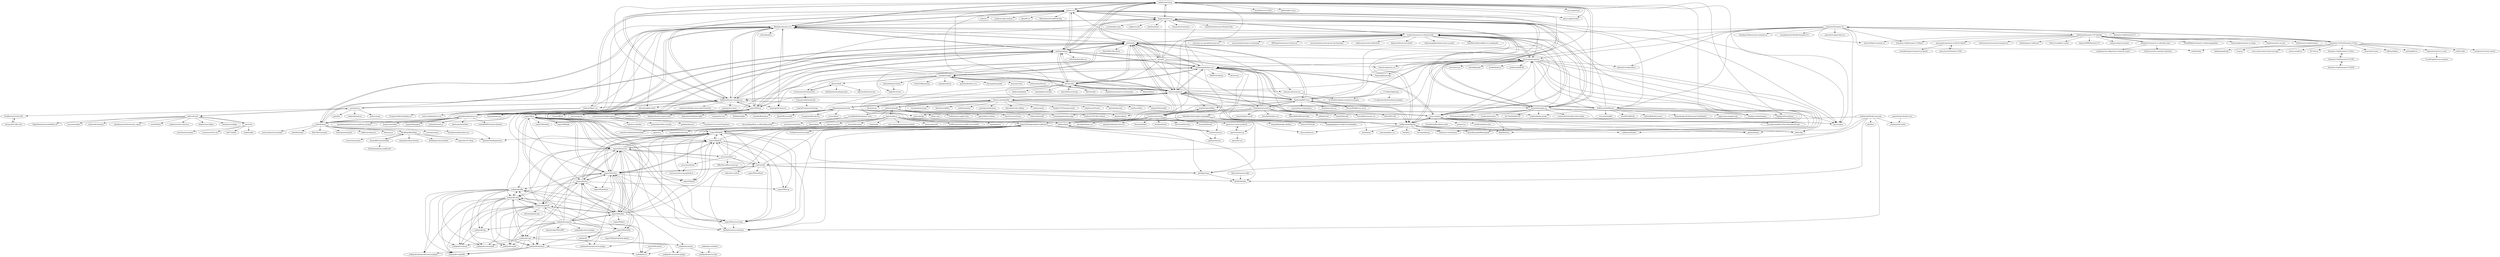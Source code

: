 digraph G {
"andybrewer/mvp" -> "xz/new.css"
"andybrewer/mvp" -> "kognise/water.css"
"andybrewer/mvp" -> "dohliam/dropin-minimal-css"
"andybrewer/mvp" -> "bansal-io/pattern.css" ["e"=1]
"andybrewer/mvp" -> "dbohdan/classless-css"
"andybrewer/mvp" -> "oxalorg/sakura"
"andybrewer/mvp" -> "kevquirk/simple.css"
"andybrewer/mvp" -> "picocss/pico" ["e"=1]
"andybrewer/mvp" -> "jenil/chota"
"andybrewer/mvp" -> "luruke/browser-2020" ["e"=1]
"andybrewer/mvp" -> "tabler/tabler-icons" ["e"=1]
"andybrewer/mvp" -> "bigskysoftware/htmx" ["e"=1]
"andybrewer/mvp" -> "phuoc-ng/html-dom" ["e"=1]
"andybrewer/mvp" -> "sw-yx/spark-joy" ["e"=1]
"andybrewer/mvp" -> "shoelace-style/shoelace" ["e"=1]
"dbohdan/classless-css" -> "dohliam/dropin-minimal-css"
"dbohdan/classless-css" -> "emareg/classlesscss"
"dbohdan/classless-css" -> "xz/new.css"
"dbohdan/classless-css" -> "igoradamenko/awsm.css"
"dbohdan/classless-css" -> "oxalorg/sakura"
"dbohdan/classless-css" -> "andybrewer/mvp"
"dbohdan/classless-css" -> "jenil/chota"
"dbohdan/classless-css" -> "mblode/marx"
"dbohdan/classless-css" -> "rilwis/bamboo"
"dbohdan/classless-css" -> "kognise/water.css"
"dbohdan/classless-css" -> "ubershmekel/cssbed"
"dbohdan/classless-css" -> "Kimeiga/bahunya"
"dbohdan/classless-css" -> "yegor256/tacit"
"dbohdan/classless-css" -> "kevquirk/simple.css"
"dbohdan/classless-css" -> "troxler/awesome-css-frameworks"
"sachinchoolur/replace-jquery" -> "fabiospampinato/cash"
"sachinchoolur/replace-jquery" -> "justinribeiro/lite-youtube" ["e"=1]
"sachinchoolur/replace-jquery" -> "getkirby/layouts"
"sachinchoolur/replace-jquery" -> "nuxodin/ie11CustomProperties" ["e"=1]
"sachinchoolur/replace-jquery" -> "ruilisi/css-checker" ["e"=1]
"zerocracy/farm" -> "zerocracy/datum"
"zerocracy/farm" -> "yegor256/elegantobjects.github.io"
"zerocracy/farm" -> "yegor256/0pdd"
"zerocracy/farm" -> "zold-io/zold"
"zerocracy/farm" -> "OfficeDev/office-js-docs-pr" ["e"=1]
"zerocracy/farm" -> "yegor256/jpeek"
"zerocracy/farm" -> "yegor256/cactoos"
"zerocracy/farm" -> "llorllale/cactoos-matchers"
"bradleytaunt/1mb-club" -> "kevquirk/512kb.club"
"mblode/marx" -> "jonathantneal/sanitize.css" ["e"=1]
"mblode/marx" -> "dbohdan/classless-css"
"mblode/marx" -> "jenil/chota"
"mblode/marx" -> "jorenvanhee/sass-burger" ["e"=1]
"mblode/marx" -> "yegor256/tacit"
"mblode/marx" -> "mblode/burger" ["e"=1]
"mblode/marx" -> "oxalorg/sakura"
"mblode/marx" -> "igoradamenko/awsm.css"
"mblode/marx" -> "Rich-Harris/ramjet" ["e"=1]
"mblode/marx" -> "henriquea/minigrid" ["e"=1]
"mblode/marx" -> "callmecavs/layzr.js" ["e"=1]
"mblode/marx" -> "alistairtweedie/pintsize" ["e"=1]
"mblode/marx" -> "fat/zoom.js" ["e"=1]
"mblode/marx" -> "flexiblegs/flexiblegs"
"mblode/marx" -> "cssnext/cssnext" ["e"=1]
"siimple/siimple" -> "kbrsh/wing"
"siimple/siimple" -> "slavanga/baseguide"
"siimple/siimple" -> "jenil/chota"
"siimple/siimple" -> "doximity/vital" ["e"=1]
"siimple/siimple" -> "danmalarkey/schema"
"siimple/siimple" -> "Chalarangelo/mini.css"
"siimple/siimple" -> "bigfishtv/turret"
"siimple/siimple" -> "getbase/base"
"siimple/siimple" -> "johnotander/furtive" ["e"=1]
"siimple/siimple" -> "franciscop/picnic"
"siimple/siimple" -> "kkortes/leaf"
"siimple/siimple" -> "OwlyStuff/amazium"
"siimple/siimple" -> "siimple/website"
"siimple/siimple" -> "nt1m/material-framework"
"siimple/siimple" -> "goatslacker/lotus.css"
"dnomak/frontend-folder" -> "flexiblegs/flexiblegs"
"dnomak/frontend-folder" -> "ByNathan/jQuery.loadScroll" ["e"=1]
"flexiblegs/flexiblegs" -> "dnomak/frontend-folder"
"flexiblegs/flexiblegs" -> "dnomak/turkiye-haritasi"
"flexiblegs/flexiblegs" -> "flexiblegs/startup-folder" ["e"=1]
"flexiblegs/flexiblegs" -> "alistairtweedie/pintsize" ["e"=1]
"flexiblegs/flexiblegs" -> "vigo/ruby101-kitap" ["e"=1]
"flexiblegs/flexiblegs" -> "ustun/reactjs-giris" ["e"=1]
"Chalarangelo/mini.css" -> "milligram/milligram"
"Chalarangelo/mini.css" -> "picturepan2/spectre"
"Chalarangelo/mini.css" -> "franciscop/picnic"
"Chalarangelo/mini.css" -> "siimple/siimple"
"Chalarangelo/mini.css" -> "jenil/chota"
"Chalarangelo/mini.css" -> "kbrsh/wing"
"Chalarangelo/mini.css" -> "oxalorg/sakura"
"Chalarangelo/mini.css" -> "tachyons-css/tachyons" ["e"=1]
"Chalarangelo/mini.css" -> "basscss/basscss" ["e"=1]
"Chalarangelo/mini.css" -> "pure-css/pure"
"Chalarangelo/mini.css" -> "yahoo/pure" ["e"=1]
"Chalarangelo/mini.css" -> "hyperapp/hyperapp" ["e"=1]
"Chalarangelo/mini.css" -> "troxler/awesome-css-frameworks"
"Chalarangelo/mini.css" -> "BafS/Gutenberg" ["e"=1]
"Chalarangelo/mini.css" -> "kitze/sizzy" ["e"=1]
"milligram/milligram" -> "picturepan2/spectre"
"milligram/milligram" -> "dhg/Skeleton" ["e"=1]
"milligram/milligram" -> "jgthms/bulma" ["e"=1]
"milligram/milligram" -> "tachyons-css/tachyons" ["e"=1]
"milligram/milligram" -> "pure-css/pure"
"milligram/milligram" -> "Chalarangelo/mini.css"
"milligram/milligram" -> "yahoo/pure" ["e"=1]
"milligram/milligram" -> "basscss/basscss" ["e"=1]
"milligram/milligram" -> "uikit/uikit" ["e"=1]
"milligram/milligram" -> "kristoferjoseph/flexboxgrid" ["e"=1]
"milligram/milligram" -> "Selz/plyr" ["e"=1]
"milligram/milligram" -> "loverajoel/jstips" ["e"=1]
"milligram/milligram" -> "chinchang/hint.css" ["e"=1]
"milligram/milligram" -> "franciscop/picnic"
"milligram/milligram" -> "colebemis/feather" ["e"=1]
"fomantic/Fomantic-UI" -> "mdehoog/Semantic-UI-Calendar"
"fomantic/Fomantic-UI" -> "Semantic-Org/Semantic-UI-React" ["e"=1]
"fomantic/Fomantic-UI" -> "Semantic-Org/Semantic-UI" ["e"=1]
"fomantic/Fomantic-UI" -> "Semantic-UI-Vue/Semantic-UI-Vue"
"fomantic/Fomantic-UI" -> "troxler/awesome-css-frameworks"
"fomantic/Fomantic-UI" -> "uikit/uikit" ["e"=1]
"fomantic/Fomantic-UI" -> "edcarroll/ng2-semantic-ui" ["e"=1]
"fomantic/Fomantic-UI" -> "douglasg14b/awesome-semantic-ui"
"fomantic/Fomantic-UI" -> "morganbarrett/Vanilla-Semantic-UI"
"fomantic/Fomantic-UI" -> "Spiderpig86/Cirrus"
"fomantic/Fomantic-UI" -> "halfmoonui/halfmoon"
"fomantic/Fomantic-UI" -> "picturepan2/spectre"
"fomantic/Fomantic-UI" -> "buefy/buefy" ["e"=1]
"fomantic/Fomantic-UI" -> "tailwindcss/tailwindcss" ["e"=1]
"fomantic/Fomantic-UI" -> "apexcharts/apexcharts.js" ["e"=1]
"russellgoldenberg/enter-view" -> "newsdev/archieml-js" ["e"=1]
"russellgoldenberg/enter-view" -> "the-pudding/blog_scrollytelling-sticky"
"pure-css/pure" -> "milligram/milligram"
"pure-css/pure" -> "foundation/foundation-sites" ["e"=1]
"pure-css/pure" -> "uikit/uikit" ["e"=1]
"pure-css/pure" -> "picturepan2/spectre"
"pure-css/pure" -> "jgthms/bulma" ["e"=1]
"pure-css/pure" -> "troxler/awesome-css-frameworks"
"pure-css/pure" -> "franciscop/picnic"
"pure-css/pure" -> "dhg/Skeleton" ["e"=1]
"pure-css/pure" -> "picocss/pico" ["e"=1]
"pure-css/pure" -> "Chalarangelo/mini.css"
"pure-css/pure" -> "primer/css" ["e"=1]
"pure-css/pure" -> "tachyons-css/tachyons" ["e"=1]
"pure-css/pure" -> "zurb/foundation-sites" ["e"=1]
"pure-css/pure" -> "jenil/chota"
"pure-css/pure" -> "you-dont-need/You-Dont-Need-JavaScript" ["e"=1]
"kognise/water.css" -> "andybrewer/mvp"
"kognise/water.css" -> "xz/new.css"
"kognise/water.css" -> "troxler/awesome-css-frameworks"
"kognise/water.css" -> "oxalorg/sakura"
"kognise/water.css" -> "picocss/pico" ["e"=1]
"kognise/water.css" -> "LisaDziuba/Awesome-Design-Tools" ["e"=1]
"kognise/water.css" -> "uswds/public-sans" ["e"=1]
"kognise/water.css" -> "jolaleye/cssfx" ["e"=1]
"kognise/water.css" -> "alexfoxy/laxxx" ["e"=1]
"kognise/water.css" -> "picturepan2/spectre"
"kognise/water.css" -> "kevquirk/simple.css"
"kognise/water.css" -> "milligram/milligram"
"kognise/water.css" -> "instantpage/instant.page" ["e"=1]
"kognise/water.css" -> "dbohdan/classless-css"
"kognise/water.css" -> "remoteinterview/zero" ["e"=1]
"jcabi/jcabi-aspects" -> "jcabi/jcabi-jdbc"
"jcabi/jcabi-aspects" -> "jcabi/jcabi"
"jcabi/jcabi-aspects" -> "jcabi/jcabi-http"
"jcabi/jcabi-aspects" -> "jcabi/jcabi-dynamo"
"jcabi/jcabi-aspects" -> "jcabi/jcabi-log"
"jcabi/jcabi-aspects" -> "yegor256/takes"
"jcabi/jcabi-aspects" -> "jcabi/jcabi-maven-plugin"
"jcabi/jcabi-aspects" -> "jcabi/jcabi-github"
"jcabi/jcabi-aspects" -> "yegor256/rultor"
"jcabi/jcabi-aspects" -> "teamed/qulice"
"jcabi/jcabi-aspects" -> "jcabi/jcabi-email"
"jcabi/jcabi-aspects" -> "yegor256/xembly"
"jcabi/jcabi-aspects" -> "jcabi/jcabi-xml"
"jcabi/jcabi-aspects" -> "yegor256/cactoos"
"jcabi/jcabi-aspects" -> "dawnbreaks/NettyRPC"
"ajusa/lit" -> "jenil/chota"
"ajusa/lit" -> "dohliam/dropin-minimal-css"
"ajusa/lit" -> "xz/new.css"
"ajusa/lit" -> "andybrewer/mvp"
"ajusa/lit" -> "kylelogue/mustard-ui"
"ajusa/lit" -> "kognise/water.css"
"ajusa/lit" -> "bansal-io/pattern.css" ["e"=1]
"ajusa/lit" -> "bonsaicss/bonsai.css"
"ajusa/lit" -> "dbohdan/classless-css"
"ajusa/lit" -> "franciscop/picnic"
"ajusa/lit" -> "yegor256/tacit"
"ajusa/lit" -> "kbrsh/wing"
"ajusa/lit" -> "emareg/classlesscss"
"ajusa/lit" -> "f-prime/Blunt" ["e"=1]
"ajusa/lit" -> "Chalarangelo/mini.css"
"picturepan2/spectre" -> "milligram/milligram"
"picturepan2/spectre" -> "jgthms/bulma" ["e"=1]
"picturepan2/spectre" -> "tachyons-css/tachyons" ["e"=1]
"picturepan2/spectre" -> "uikit/uikit" ["e"=1]
"picturepan2/spectre" -> "tailwindcss/tailwindcss" ["e"=1]
"picturepan2/spectre" -> "dhg/Skeleton" ["e"=1]
"picturepan2/spectre" -> "colebemis/feather" ["e"=1]
"picturepan2/spectre" -> "Chalarangelo/mini.css"
"picturepan2/spectre" -> "troxler/awesome-css-frameworks"
"picturepan2/spectre" -> "kristoferjoseph/flexboxgrid" ["e"=1]
"picturepan2/spectre" -> "nosir/cleave.js" ["e"=1]
"picturepan2/spectre" -> "chmln/flatpickr" ["e"=1]
"picturepan2/spectre" -> "hyperapp/hyperapp" ["e"=1]
"picturepan2/spectre" -> "luruke/barba.js" ["e"=1]
"picturepan2/spectre" -> "joshbuchea/HEAD" ["e"=1]
"oxalorg/sakura" -> "xz/new.css"
"oxalorg/sakura" -> "dbohdan/classless-css"
"oxalorg/sakura" -> "dohliam/dropin-minimal-css"
"oxalorg/sakura" -> "kognise/water.css"
"oxalorg/sakura" -> "andybrewer/mvp"
"oxalorg/sakura" -> "igoradamenko/awsm.css"
"oxalorg/sakura" -> "mblode/marx"
"oxalorg/sakura" -> "jenil/chota"
"oxalorg/sakura" -> "edwardtufte/tufte-css" ["e"=1]
"oxalorg/sakura" -> "milligram/milligram"
"oxalorg/sakura" -> "yegor256/tacit"
"oxalorg/sakura" -> "Chalarangelo/mini.css"
"oxalorg/sakura" -> "franciscop/picnic"
"oxalorg/sakura" -> "picturepan2/spectre"
"oxalorg/sakura" -> "kbrsh/wing"
"xz/new.css" -> "dohliam/dropin-minimal-css"
"xz/new.css" -> "andybrewer/mvp"
"xz/new.css" -> "oxalorg/sakura"
"xz/new.css" -> "kognise/water.css"
"xz/new.css" -> "dbohdan/classless-css"
"xz/new.css" -> "bansal-io/pattern.css" ["e"=1]
"xz/new.css" -> "xz/fonts"
"xz/new.css" -> "pshihn/rough-notation" ["e"=1]
"xz/new.css" -> "vladocar/Basic.css"
"xz/new.css" -> "jdan/98.css" ["e"=1]
"xz/new.css" -> "kevquirk/simple.css"
"xz/new.css" -> "Rolstenhouse/unofficial-apis" ["e"=1]
"xz/new.css" -> "grid-js/gridjs" ["e"=1]
"xz/new.css" -> "picocss/pico" ["e"=1]
"xz/new.css" -> "phuoc-ng/html-dom" ["e"=1]
"yegor256/xembly" -> "jcabi/jcabi-dynamo"
"yegor256/xembly" -> "yegor256/rultor"
"yegor256/xembly" -> "jcabi/jcabi-xml"
"yegor256/xembly" -> "yegor256/jekyll-github-deploy"
"yegor256/xembly" -> "jcabi/jcabi"
"troxler/awesome-css-frameworks" -> "awesome-css-group/awesome-css" ["e"=1]
"troxler/awesome-css-frameworks" -> "micromata/awesome-css-learning" ["e"=1]
"troxler/awesome-css-frameworks" -> "picturepan2/spectre"
"troxler/awesome-css-frameworks" -> "kognise/water.css"
"troxler/awesome-css-frameworks" -> "AllThingsSmitty/must-watch-css" ["e"=1]
"troxler/awesome-css-frameworks" -> "micromata/awesome-javascript-learning" ["e"=1]
"troxler/awesome-css-frameworks" -> "milligram/milligram"
"troxler/awesome-css-frameworks" -> "pure-css/pure"
"troxler/awesome-css-frameworks" -> "you-dont-need/You-Dont-Need-JavaScript" ["e"=1]
"troxler/awesome-css-frameworks" -> "aniftyco/awesome-tailwindcss" ["e"=1]
"troxler/awesome-css-frameworks" -> "diegocard/awesome-html5" ["e"=1]
"troxler/awesome-css-frameworks" -> "valentinogagliardi/awesome-css-grid" ["e"=1]
"troxler/awesome-css-frameworks" -> "jenil/chota"
"troxler/awesome-css-frameworks" -> "picocss/pico" ["e"=1]
"troxler/awesome-css-frameworks" -> "davidtheclark/scalable-css-reading-list" ["e"=1]
"franciscop/umbrella" -> "franciscop/picnic"
"franciscop/umbrella" -> "fabiospampinato/cash"
"franciscop/umbrella" -> "vladocar/nanoJS"
"franciscop/umbrella" -> "kenwheeler/cash" ["e"=1]
"franciscop/umbrella" -> "LeaVerou/bliss" ["e"=1]
"franciscop/umbrella" -> "arguiot/TheoremJS" ["e"=1]
"franciscop/umbrella" -> "yuanqing/charming" ["e"=1]
"franciscop/umbrella" -> "kbrsh/moon" ["e"=1]
"franciscop/umbrella" -> "rikschennink/fitty" ["e"=1]
"franciscop/umbrella" -> "malchata/yall.js" ["e"=1]
"franciscop/umbrella" -> "pawelgrzybek/siema" ["e"=1]
"franciscop/umbrella" -> "abouolia/sticky-sidebar" ["e"=1]
"franciscop/umbrella" -> "redom/redom" ["e"=1]
"franciscop/umbrella" -> "thinker3197/progressively" ["e"=1]
"franciscop/umbrella" -> "jshjohnson/Choices" ["e"=1]
"dohliam/dropin-minimal-css" -> "dbohdan/classless-css"
"dohliam/dropin-minimal-css" -> "xz/new.css"
"dohliam/dropin-minimal-css" -> "andybrewer/mvp"
"dohliam/dropin-minimal-css" -> "oxalorg/sakura"
"dohliam/dropin-minimal-css" -> "kognise/water.css"
"dohliam/dropin-minimal-css" -> "vladocar/Basic.css"
"dohliam/dropin-minimal-css" -> "franciscop/picnic"
"dohliam/dropin-minimal-css" -> "kevquirk/simple.css"
"dohliam/dropin-minimal-css" -> "ubershmekel/cssbed"
"dohliam/dropin-minimal-css" -> "emareg/classlesscss"
"dohliam/dropin-minimal-css" -> "yegor256/tacit"
"dohliam/dropin-minimal-css" -> "minimaxir/hacker-news-undocumented" ["e"=1]
"dohliam/dropin-minimal-css" -> "zgoat/goatcounter" ["e"=1]
"dohliam/dropin-minimal-css" -> "susam/spcss"
"dohliam/dropin-minimal-css" -> "igoradamenko/awsm.css"
"vladocar/Basic.css" -> "xz/new.css"
"vladocar/Basic.css" -> "dohliam/dropin-minimal-css"
"vladocar/Basic.css" -> "dbohdan/classless-css"
"vladocar/Basic.css" -> "matt-auckland/retro-css" ["e"=1]
"vladocar/Basic.css" -> "EvgenyOrekhov/holiday.css"
"vladocar/Basic.css" -> "f-prime/Blunt" ["e"=1]
"halfmoonui/halfmoon" -> "papercups-io/papercups" ["e"=1]
"halfmoonui/halfmoon" -> "rossumur/espflix" ["e"=1]
"halfmoonui/halfmoon" -> "picocss/pico" ["e"=1]
"halfmoonui/halfmoon" -> "shoelace-style/shoelace" ["e"=1]
"halfmoonui/halfmoon" -> "Spiderpig86/Cirrus"
"halfmoonui/halfmoon" -> "kognise/water.css"
"halfmoonui/halfmoon" -> "troxler/awesome-css-frameworks"
"halfmoonui/halfmoon" -> "jenil/chota"
"halfmoonui/halfmoon" -> "mertJF/tailblocks" ["e"=1]
"halfmoonui/halfmoon" -> "tailwindlabs/heroicons" ["e"=1]
"halfmoonui/halfmoon" -> "alpinejs/alpine" ["e"=1]
"halfmoonui/halfmoon" -> "picturepan2/spectre"
"halfmoonui/halfmoon" -> "xz/new.css"
"halfmoonui/halfmoon" -> "argyleink/open-props" ["e"=1]
"halfmoonui/halfmoon" -> "themesberg/volt-bootstrap-5-dashboard" ["e"=1]
"turretcss/turretcss" -> "jonathanharrell/hiq"
"turretcss/turretcss" -> "jenil/chota"
"turretcss/turretcss" -> "buzzfeed/solid"
"turretcss/turretcss" -> "fractures/fractures" ["e"=1]
"turretcss/turretcss" -> "monarkee/beard"
"turretcss/turretcss" -> "aaroniker/framy-css"
"turretcss/turretcss" -> "johnpolacek/expressive-css" ["e"=1]
"turretcss/turretcss" -> "getbase/base"
"turretcss/turretcss" -> "Slicejack/bojler" ["e"=1]
"amihaiemil/docker-java-api" -> "g4s8/teletakes"
"amihaiemil/docker-java-api" -> "llorllale/cactoos-matchers"
"amihaiemil/docker-java-api" -> "zold-io/zold"
"amihaiemil/docker-java-api" -> "g4s8/gitstrap"
"amihaiemil/docker-java-api" -> "yegor256/elegantobjects.github.io"
"amihaiemil/docker-java-api" -> "yegor256/0pdd"
"amihaiemil/docker-java-api" -> "amihaiemil/comdor"
"amihaiemil/docker-java-api" -> "g4s8/rio"
"g4s8/gitstrap" -> "g4s8/teletakes"
"jcabi/jcabi" -> "jcabi/jcabi-mysql-maven-plugin"
"jcabi/jcabi-dynamo" -> "jcabi/jcabi-dynamodb-maven-plugin"
"jcabi/jcabi-dynamo" -> "jcabi/jcabi-s3"
"jcabi/jcabi-dynamo" -> "jcabi/jcabi-simpledb"
"jcabi/jcabi-github" -> "jcabi/jcabi-http"
"jcabi/jcabi-github" -> "yegor256/rultor"
"jcabi/jcabi-github" -> "jcabi/jcabi-jdbc"
"jcabi/jcabi-github" -> "yegor256/0pdd"
"jcabi/jcabi-github" -> "jcabi/jcabi-immutable"
"jcabi/jcabi-github" -> "jcabi/jcabi-dynamo"
"jcabi/jcabi-github" -> "jcabi/jcabi-xml"
"jcabi/jcabi-github" -> "jcabi/jcabi-s3"
"jcabi/jcabi-github" -> "jcabi/jcabi-log"
"jcabi/jcabi-github" -> "jcabi/jcabi-email"
"jcabi/jcabi-github" -> "jcabi/jcabi-simpledb"
"jcabi/jcabi-github" -> "jcabi/jcabi-velocity"
"jcabi/jcabi-github" -> "teamed/qulice"
"jcabi/jcabi-github" -> "kohsuke/github-api" ["e"=1]
"jcabi/jcabi-github" -> "yegor256/takes"
"jcabi/jcabi-http" -> "jcabi/jcabi-jdbc"
"jcabi/jcabi-http" -> "jcabi/jcabi-immutable"
"jcabi/jcabi-http" -> "jcabi/jcabi-dynamo"
"jcabi/jcabi-http" -> "jcabi/jcabi-dynamodb-maven-plugin"
"jcabi/jcabi-http" -> "jcabi/jcabi-velocity"
"jcabi/jcabi-http" -> "jcabi/jcabi-github"
"jcabi/jcabi-http" -> "jcabi/jcabi-xml"
"jcabi/jcabi-http" -> "jcabi/jcabi-s3"
"jcabi/jcabi-http" -> "jcabi/jcabi-email"
"jcabi/jcabi-http" -> "jcabi/jcabi-mysql-maven-plugin"
"jcabi/jcabi-http" -> "jcabi/jcabi-simpledb"
"jcabi/jcabi-jdbc" -> "jcabi/jcabi-email"
"jcabi/jcabi-jdbc" -> "jcabi/jcabi-velocity"
"jcabi/jcabi-jdbc" -> "jcabi/jcabi-http"
"jcabi/jcabi-jdbc" -> "jcabi/jcabi-immutable"
"jcabi/jcabi-jdbc" -> "jcabi/jcabi-log"
"jcabi/jcabi-jdbc" -> "jcabi/jcabi-dynamodb-maven-plugin"
"jcabi/jcabi-jdbc" -> "jcabi/jcabi-mysql-maven-plugin"
"jcabi/jcabi-jdbc" -> "jcabi/jcabi-simpledb"
"jcabi/jcabi-log" -> "jcabi/jcabi-velocity"
"jcabi/jcabi-manifests" -> "jcabi/jcabi-maven-skin"
"jcabi/jcabi-parent" -> "jcabi/jcabi-maven-skin"
"jcabi/jcabi-parent" -> "jcabi/jcabi-ssl-maven-plugin"
"jcabi/jcabi-xml" -> "jcabi/jcabi-simpledb"
"jcabi/jcabi-xml" -> "jcabi/jcabi-immutable"
"jcabi/jcabi-xml" -> "jcabi/jcabi-s3"
"jcabi/jcabi-xml" -> "jcabi/jcabi-dynamo"
"jcabi/jcabi-xml" -> "jcabi/jcabi-ssl-maven-plugin"
"jcabi/jcabi-xml" -> "jcabi/jcabi-email"
"jcabi/jcabi-xml" -> "jcabi/jcabi-parent"
"jcabi/jcabi-xml" -> "jcabi/jcabi-velocity"
"teamed/qulice" -> "jcabi/jcabi-dynamo"
"teamed/qulice" -> "yegor256/takes"
"teamed/qulice" -> "yegor256/rultor"
"teamed/qulice" -> "yegor256/jpeek"
"teamed/qulice" -> "yegor256/0pdd"
"teamed/qulice" -> "yegor256/netbout"
"teamed/qulice" -> "jcabi/jcabi-parent"
"teamed/qulice" -> "yegor256/cactoos"
"teamed/qulice" -> "jcabi/jcabi-jdbc"
"teamed/qulice" -> "jcabi/jcabi-xml"
"teamed/qulice" -> "yegor256/xcop"
"yegor256/0pdd" -> "yegor256/pdd"
"yegor256/0pdd" -> "zerocracy/datum"
"yegor256/0pdd" -> "yegor256/jpeek"
"yegor256/0pdd" -> "yegor256/xcop"
"yegor256/0pdd" -> "yegor256/elegantobjects.github.io"
"yegor256/0pdd" -> "yegor256/cactoos-http"
"yegor256/0pdd" -> "g4s8/gitstrap"
"yegor256/0pdd" -> "yegor256/rultor"
"yegor256/0pdd" -> "zerocracy/zerocracy.github.io"
"yegor256/cactoos" -> "yegor256/takes"
"yegor256/cactoos" -> "yegor256/eo"
"yegor256/cactoos" -> "yegor256/jpeek"
"yegor256/cactoos" -> "yegor256/0pdd"
"yegor256/cactoos" -> "yegor256/rultor"
"yegor256/cactoos" -> "yegor256/elegantobjects.github.io"
"yegor256/cactoos" -> "teamed/qulice"
"yegor256/cactoos" -> "zold-io/zold"
"yegor256/cactoos" -> "llorllale/cactoos-matchers"
"yegor256/cactoos" -> "yegor256/cactoos-http"
"yegor256/cactoos" -> "zerocracy/farm"
"yegor256/cactoos" -> "yegor256/xembly"
"yegor256/cactoos" -> "jcabi/jcabi-http"
"yegor256/cactoos" -> "jcabi/jcabi-jdbc"
"yegor256/cactoos" -> "jcabi/jcabi-github"
"yegor256/cactoos-http" -> "llorllale/cactoos-matchers"
"yegor256/elegantobjects.github.io" -> "g4s8/gitstrap"
"yegor256/elegantobjects.github.io" -> "yegor256/cactoos-http"
"yegor256/elegantobjects.github.io" -> "llorllale/cactoos-matchers"
"yegor256/elegantobjects.github.io" -> "VsSekorin/cactoos-math"
"yegor256/elegantobjects.github.io" -> "yegor256/0pdd"
"yegor256/elegantobjects.github.io" -> "g4s8/teletakes"
"yegor256/eo" -> "yegor256/cactoos"
"yegor256/eo" -> "yegor256/takes"
"yegor256/eo" -> "yegor256/jpeek"
"yegor256/eo" -> "yegor256/0pdd"
"yegor256/eo" -> "yegor256/rultor"
"yegor256/eo" -> "zold-io/zold"
"yegor256/eo" -> "yegor256/elegantobjects.github.io"
"yegor256/eo" -> "teamed/qulice"
"yegor256/eo" -> "g4s8/gitstrap"
"yegor256/eo" -> "yegor256/pdd"
"yegor256/eo" -> "jcabi/jcabi-http"
"yegor256/eo" -> "yegor256/rehttp"
"yegor256/eo" -> "yegor256/degit"
"yegor256/eo" -> "llorllale/cactoos-matchers"
"yegor256/eo" -> "yegor256/cactoos-http"
"yegor256/jpeek" -> "yegor256/0pdd"
"yegor256/jpeek" -> "llorllale/cactoos-matchers"
"yegor256/jpeek" -> "yegor256/cactoos-http"
"yegor256/jpeek" -> "yegor256/elegantobjects.github.io"
"yegor256/jpeek" -> "yegor256/pdd"
"yegor256/jpeek" -> "yegor256/xcop"
"yegor256/jpeek" -> "yegor256/cactoos"
"yegor256/jpeek" -> "yegor256/rultor"
"yegor256/rultor" -> "yegor256/0pdd"
"yegor256/rultor" -> "jcabi/jcabi-github"
"yegor256/rultor" -> "yegor256/takes"
"yegor256/rultor" -> "yegor256/elegantobjects.github.io"
"yegor256/rultor" -> "yegor256/jpeek"
"yegor256/rultor" -> "yegor256/pdd"
"yegor256/rultor" -> "zold-io/zold"
"yegor256/rultor" -> "yegor256/xembly"
"yegor256/rultor" -> "teamed/qulice"
"yegor256/rultor" -> "yegor256/cactoos"
"yegor256/rultor" -> "jcabi/jcabi-dynamo"
"yegor256/rultor" -> "yegor256/eo"
"yegor256/rultor" -> "jcabi/jcabi-http"
"yegor256/rultor" -> "yegor256/netbout"
"yegor256/rultor" -> "yegor256/cactoos-http"
"yegor256/s3auth" -> "jcabi/jcabi-s3"
"yegor256/tacit" -> "yegor256/takes"
"yegor256/tacit" -> "Kimeiga/bahunya"
"yegor256/tacit" -> "yegor256/rultor"
"yegor256/tacit" -> "mblode/marx"
"yegor256/tacit" -> "yegor256/cactoos"
"yegor256/tacit" -> "dbohdan/classless-css"
"yegor256/tacit" -> "igoradamenko/awsm.css"
"yegor256/tacit" -> "oxalorg/sakura"
"yegor256/tacit" -> "dohliam/dropin-minimal-css"
"yegor256/tacit" -> "yegor256/0pdd"
"yegor256/tacit" -> "yegor256/eo"
"yegor256/tacit" -> "franciscop/picnic"
"yegor256/tacit" -> "jenil/chota"
"yegor256/tacit" -> "andybrewer/mvp"
"yegor256/tacit" -> "picnicss/picnic" ["e"=1]
"yegor256/takes" -> "yegor256/cactoos"
"yegor256/takes" -> "yegor256/rultor"
"yegor256/takes" -> "yegor256/eo"
"yegor256/takes" -> "teamed/qulice"
"yegor256/takes" -> "yegor256/jpeek"
"yegor256/takes" -> "yegor256/0pdd"
"yegor256/takes" -> "yegor256/elegantobjects.github.io"
"yegor256/takes" -> "yegor256/xembly"
"yegor256/takes" -> "jcabi/jcabi-github"
"yegor256/takes" -> "yegor256/tacit"
"yegor256/takes" -> "jcabi/jcabi-aspects"
"yegor256/takes" -> "yegor256/jare"
"yegor256/takes" -> "jcabi/jcabi-jdbc"
"yegor256/takes" -> "yegor256/cactoos-http"
"yegor256/takes" -> "jcabi/jcabi-http"
"zerocracy/datum" -> "zerocracy/zerocracy.github.io"
"Spiderpig86/Cirrus" -> "jenil/chota"
"Spiderpig86/Cirrus" -> "kylelogue/mustard-ui"
"Spiderpig86/Cirrus" -> "franciscop/picnic"
"Spiderpig86/Cirrus" -> "turretcss/turretcss"
"Spiderpig86/Cirrus" -> "uhub/awesome-css" ["e"=1]
"Spiderpig86/Cirrus" -> "troxler/awesome-css-frameworks"
"Spiderpig86/Cirrus" -> "jonathanharrell/hiq"
"Spiderpig86/Cirrus" -> "siimple/siimple"
"Spiderpig86/Cirrus" -> "halfmoonui/halfmoon"
"Spiderpig86/Cirrus" -> "picturepan2/spectre"
"Spiderpig86/Cirrus" -> "FlorianWoelki/vue-cirrus"
"Spiderpig86/Cirrus" -> "Chalarangelo/mini.css"
"Spiderpig86/Cirrus" -> "szynszyliszys/repaintless" ["e"=1]
"Spiderpig86/Cirrus" -> "getbase/base"
"Spiderpig86/Cirrus" -> "andybrewer/mvp"
"mdehoog/Semantic-UI-Calendar" -> "arfedulov/semantic-ui-calendar-react"
"mdehoog/Semantic-UI-Calendar" -> "fomantic/Fomantic-UI"
"mdehoog/Semantic-UI-Calendar" -> "BreadMaker/semantic-ui-daterangepicker"
"mdehoog/Semantic-UI-Calendar" -> "tyleryasaka/semantic-ui-range"
"mdehoog/Semantic-UI-Calendar" -> "doabit/semantic-ui-sass" ["e"=1]
"mdehoog/Semantic-UI-Calendar" -> "Semantic-UI-Vue/Semantic-UI-Vue"
"mdehoog/Semantic-UI-Calendar" -> "vladotesanovic/ngSemantic" ["e"=1]
"mdehoog/Semantic-UI-Calendar" -> "websemantics/awesome-semantic-ui"
"mdehoog/Semantic-UI-Calendar" -> "kylefox/jquery-tablesort" ["e"=1]
"mdehoog/Semantic-UI-Calendar" -> "guacamoly/semantic-ui-kit-for-sketch"
"mdehoog/Semantic-UI-Calendar" -> "edcarroll/ng2-semantic-ui" ["e"=1]
"mdehoog/Semantic-UI-Calendar" -> "Semantic-Org/Semantic-UI-React" ["e"=1]
"mdehoog/Semantic-UI-Calendar" -> "VeliovGroup/flow-router" ["e"=1]
"mdehoog/Semantic-UI-Calendar" -> "hammy2899/Fomantic-UI"
"mdehoog/Semantic-UI-Calendar" -> "wangzuo/input-moment" ["e"=1]
"tats/w3m" -> "yuratomo/w3m.vim"
"tats/w3m" -> "rkd77/elinks"
"tats/w3m" -> "eafer/rdrview"
"tats/w3m" -> "luakit/luakit" ["e"=1]
"tats/w3m" -> "newsboat/newsboat" ["e"=1]
"igoradamenko/awsm.css" -> "dbohdan/classless-css"
"igoradamenko/awsm.css" -> "jenil/chota"
"igoradamenko/awsm.css" -> "oxalorg/sakura"
"igoradamenko/awsm.css" -> "ilyabirman/Likely" ["e"=1]
"igoradamenko/awsm.css" -> "yegor256/tacit"
"igoradamenko/awsm.css" -> "mblode/marx"
"igoradamenko/awsm.css" -> "typograf/typograf" ["e"=1]
"igoradamenko/awsm.css" -> "nishanths/zoom.js" ["e"=1]
"igoradamenko/awsm.css" -> "kognise/water.css"
"igoradamenko/awsm.css" -> "xz/new.css"
"igoradamenko/awsm.css" -> "Chalarangelo/mini.css"
"igoradamenko/awsm.css" -> "dohliam/dropin-minimal-css"
"igoradamenko/awsm.css" -> "jlantunez/webslides" ["e"=1]
"igoradamenko/awsm.css" -> "melnik909/frontend-whitelist" ["e"=1]
"igoradamenko/awsm.css" -> "igoradamenko/awesome-made-by-russians" ["e"=1]
"susam/spcss" -> "dbohdan/classless-css"
"susam/spcss" -> "eafer/rdrview"
"susam/spcss" -> "dohliam/dropin-minimal-css"
"susam/spcss" -> "codazoda/neatcss" ["e"=1]
"susam/spcss" -> "defx/synergy"
"susam/spcss" -> "jgm/djot" ["e"=1]
"susam/spcss" -> "bradleytaunt/1mb-club"
"kbrsh/wing" -> "jenil/chota"
"kbrsh/wing" -> "siimple/siimple"
"kbrsh/wing" -> "kbrsh/moon" ["e"=1]
"kbrsh/wing" -> "tylerchilds/cutestrap"
"kbrsh/wing" -> "franciscop/picnic"
"kbrsh/wing" -> "getbase/base"
"kbrsh/wing" -> "Chalarangelo/mini.css"
"kbrsh/wing" -> "kbrsh/wade" ["e"=1]
"kbrsh/wing" -> "smakosh/unnamed-css-framework"
"kbrsh/wing" -> "BlazeUI/blaze"
"kbrsh/wing" -> "oxalorg/sakura"
"kbrsh/wing" -> "dbohdan/classless-css"
"kbrsh/wing" -> "shakrmedia/petal"
"kbrsh/wing" -> "tiaanduplessis/wenk" ["e"=1]
"kbrsh/wing" -> "bonsaicss/bonsai.css"
"Framaterial/framaterial" -> "LukyVj/Framaterial-design"
"kylelogue/mustard-ui" -> "Spiderpig86/Cirrus"
"kylelogue/mustard-ui" -> "getbase/base"
"kylelogue/mustard-ui" -> "sitetent/tentcss"
"kylelogue/mustard-ui" -> "claviska/shoelace-css" ["e"=1]
"kylelogue/mustard-ui" -> "jenil/chota"
"kylelogue/mustard-ui" -> "picturepan2/spectre"
"kylelogue/mustard-ui" -> "HimasRafeek/butterCake" ["e"=1]
"kylelogue/mustard-ui" -> "franciscop/picnic"
"kylelogue/mustard-ui" -> "webkul/vivid" ["e"=1]
"kylelogue/mustard-ui" -> "AdamMarsden/simple-typography"
"kylelogue/mustard-ui" -> "layerJS/layerJS" ["e"=1]
"kylelogue/mustard-ui" -> "fortrabbit/teutonic-css"
"kylelogue/mustard-ui" -> "Martz90/vivify" ["e"=1]
"kylelogue/mustard-ui" -> "crazychicken/t-scroll" ["e"=1]
"kylelogue/mustard-ui" -> "Chalarangelo/mini.css"
"Semantic-UI-Vue/Semantic-UI-Vue" -> "mdehoog/Semantic-UI-Calendar"
"Semantic-UI-Vue/Semantic-UI-Vue" -> "myliang/fish-ui" ["e"=1]
"Semantic-UI-Vue/Semantic-UI-Vue" -> "almino/semantic-ui-vue2"
"Semantic-UI-Vue/Semantic-UI-Vue" -> "vuikit/vuikit" ["e"=1]
"Semantic-UI-Vue/Semantic-UI-Vue" -> "fomantic/Fomantic-UI"
"Semantic-UI-Vue/Semantic-UI-Vue" -> "cristijora/vue-form-wizard" ["e"=1]
"Semantic-UI-Vue/Semantic-UI-Vue" -> "buefy/buefy" ["e"=1]
"Semantic-UI-Vue/Semantic-UI-Vue" -> "rafaelpimpa/buefy" ["e"=1]
"Semantic-UI-Vue/Semantic-UI-Vue" -> "vuejs/ui" ["e"=1]
"Semantic-UI-Vue/Semantic-UI-Vue" -> "nuxt-community/create-nuxt-app" ["e"=1]
"Semantic-UI-Vue/Semantic-UI-Vue" -> "ratiw/vuetable-2" ["e"=1]
"Semantic-UI-Vue/Semantic-UI-Vue" -> "AT-UI/at-ui" ["e"=1]
"Semantic-UI-Vue/Semantic-UI-Vue" -> "Semantic-Org/Semantic-UI-Docs"
"Semantic-UI-Vue/Semantic-UI-Vue" -> "lusaxweb/vuesax" ["e"=1]
"Semantic-UI-Vue/Semantic-UI-Vue" -> "inkline/inkline" ["e"=1]
"kevquirk/simple.css" -> "picocss/pico" ["e"=1]
"kevquirk/simple.css" -> "andybrewer/mvp"
"kevquirk/simple.css" -> "kognise/water.css"
"kevquirk/simple.css" -> "xz/new.css"
"kevquirk/simple.css" -> "dbohdan/classless-css"
"kevquirk/simple.css" -> "dohliam/dropin-minimal-css"
"kevquirk/simple.css" -> "alvaromontoro/almond.css" ["e"=1]
"kevquirk/simple.css" -> "bigskysoftware/htmx" ["e"=1]
"kevquirk/simple.css" -> "lucaburgio/iconoir" ["e"=1]
"kevquirk/simple.css" -> "argyleink/open-props" ["e"=1]
"kevquirk/simple.css" -> "troxler/awesome-css-frameworks"
"kevquirk/simple.css" -> "chr15m/DoodleCSS" ["e"=1]
"kevquirk/simple.css" -> "shoelace-style/shoelace" ["e"=1]
"kevquirk/simple.css" -> "pure-css/pure"
"kevquirk/simple.css" -> "system-fonts/modern-font-stacks" ["e"=1]
"franciscop/picnic" -> "franciscop/umbrella"
"franciscop/picnic" -> "jenil/chota"
"franciscop/picnic" -> "Chalarangelo/mini.css"
"franciscop/picnic" -> "milligram/milligram"
"franciscop/picnic" -> "pure-css/pure"
"franciscop/picnic" -> "picturepan2/spectre"
"franciscop/picnic" -> "kbrsh/wing"
"franciscop/picnic" -> "troxler/awesome-css-frameworks"
"franciscop/picnic" -> "Spiderpig86/Cirrus"
"franciscop/picnic" -> "siimple/siimple"
"franciscop/picnic" -> "dohliam/dropin-minimal-css"
"franciscop/picnic" -> "turretcss/turretcss"
"franciscop/picnic" -> "oxalorg/sakura"
"franciscop/picnic" -> "getbase/base"
"franciscop/picnic" -> "andybrewer/mvp"
"bonsaicss/bonsai.css" -> "ttc-freebies/plugin-responsive-images"
"jenil/chota" -> "kbrsh/wing"
"jenil/chota" -> "franciscop/picnic"
"jenil/chota" -> "turretcss/turretcss"
"jenil/chota" -> "Spiderpig86/Cirrus"
"jenil/chota" -> "AlexxNB/svelte-chota" ["e"=1]
"jenil/chota" -> "siimple/siimple"
"jenil/chota" -> "dbohdan/classless-css"
"jenil/chota" -> "troxler/awesome-css-frameworks"
"jenil/chota" -> "mblode/marx"
"jenil/chota" -> "igoradamenko/awsm.css"
"jenil/chota" -> "Chalarangelo/mini.css"
"jenil/chota" -> "andybrewer/mvp"
"jenil/chota" -> "ajusa/lit"
"jenil/chota" -> "oxalorg/sakura"
"jenil/chota" -> "jonathanharrell/hiq"
"vladocar/nanoJS" -> "egoist/saber.js"
"vladocar/nanoJS" -> "vladocar/CSS-Micro-Reset"
"vladocar/nanoJS" -> "leptojs/lepto"
"vladocar/nanoJS" -> "franciscop/umbrella"
"vladocar/nanoJS" -> "f/dom-wait"
"vladocar/nanoJS" -> "Twikito/easy-toggle-state"
"vladocar/nanoJS" -> "gpoitch/term-sheets"
"vladocar/nanoJS" -> "ChrisCavs/t-writer.js" ["e"=1]
"vladocar/nanoJS" -> "vladocar/femtoJS"
"vladocar/nanoJS" -> "russellgoldenberg/enter-view"
"Semantic-Org/Semantic-UI-CSS" -> "Semantic-Org/Semantic-UI-LESS"
"Semantic-Org/Semantic-UI-CSS" -> "Semantic-Org/Semantic-UI-Docs"
"fabiospampinato/cash" -> "franciscop/umbrella"
"fabiospampinato/cash" -> "sachinchoolur/replace-jquery"
"fabiospampinato/cash" -> "vuejs/petite-vue" ["e"=1]
"fabiospampinato/cash" -> "Splidejs/splide" ["e"=1]
"fabiospampinato/cash" -> "atomiks/floating-ui" ["e"=1]
"fabiospampinato/cash" -> "ghosh/Micromodal" ["e"=1]
"fabiospampinato/cash" -> "alpinejs/alpine" ["e"=1]
"fabiospampinato/cash" -> "argyleink/open-props" ["e"=1]
"fabiospampinato/cash" -> "ryangjchandler/spruce" ["e"=1]
"fabiospampinato/cash" -> "mciastek/sal" ["e"=1]
"fabiospampinato/cash" -> "asvd/dragscroll" ["e"=1]
"fabiospampinato/cash" -> "grid-js/gridjs" ["e"=1]
"fabiospampinato/cash" -> "instantpage/instant.page" ["e"=1]
"fabiospampinato/cash" -> "bigskysoftware/_hyperscript" ["e"=1]
"fabiospampinato/cash" -> "digitoimistodude/air-light" ["e"=1]
"arfedulov/semantic-ui-calendar-react" -> "academia-de-codigo/react-semantic-toasts"
"arfedulov/semantic-ui-calendar-react" -> "Charlicus/react-semantic-datetime"
"arfedulov/semantic-ui-calendar-react" -> "mdehoog/Semantic-UI-Calendar"
"eafer/rdrview" -> "NightMachinary/readability-cli"
"eafer/rdrview" -> "tats/w3m"
"eafer/rdrview" -> "mrusme/reader" ["e"=1]
"eafer/rdrview" -> "leahneukirchen/nq" ["e"=1]
"eafer/rdrview" -> "alexdelorenzo/chromecast_mpris" ["e"=1]
"eafer/rdrview" -> "sstadick/hck" ["e"=1]
"eafer/rdrview" -> "poljar/weechat-matrix-rs" ["e"=1]
"eafer/rdrview" -> "kitplummer/clikan"
"eafer/rdrview" -> "ckardaris/ucollage" ["e"=1]
"eafer/rdrview" -> "susam/spcss"
"tylerchilds/cutestrap" -> "kbrsh/wing"
"nt1m/material-framework" -> "kkortes/leaf"
"nt1m/material-framework" -> "Framaterial/framaterial"
"Semantic-Org/Semantic-UI-LESS" -> "Semantic-Org/Semantic-UI-CSS"
"egoist/vue-router-prefetch" -> "egoist/styled-vue"
"getbase/base" -> "getbase/starter"
"getbase/base" -> "sitetent/tentcss"
"Semantic-Org/Semantic-UI-Docs" -> "Semantic-Org/Semantic-UI-CSS"
"egoist/saber.js" -> "vladocar/nanoJS"
"egoist/saber.js" -> "egojump/peco"
"egoist/saber.js" -> "egoist/styled-vue"
"egoist/saber.js" -> "ream/ream" ["e"=1]
"egoist/saber.js" -> "egoist/vue-router-prefetch"
"egoist/saber.js" -> "nuxt-community/nuxtent-module" ["e"=1]
"egoist/saber.js" -> "egoist/vue-inter"
"egoist/saber.js" -> "mimecorg/vuido" ["e"=1]
"egoist/saber.js" -> "lusaxweb/vuenut"
"egoist/saber.js" -> "leptojs/lepto"
"egoist/saber.js" -> "medfreeman/nuxt-netlify-cms-module" ["e"=1]
"leptojs/lepto" -> "transitive-bullshit/check-links" ["e"=1]
"zold-io/zold" -> "zold-io/wts.zold.io"
"zold-io/zold" -> "g4s8/teletakes"
"zold-io/zold" -> "yegor256/rultor"
"zold-io/zold" -> "yegor256/cactoos-http"
"zold-io/zold" -> "g4s8/gitstrap"
"zold-io/zold" -> "yegor256/elegantobjects.github.io"
"zold-io/zold" -> "yegor256/soalition"
"zold-io/zold" -> "yegor256/jpeek"
"almino/semantic-ui-vue2" -> "CroudSupport/vue-semantic"
"kkortes/leaf" -> "kkortes/leaf-showcase"
"kkortes/leaf" -> "nt1m/material-framework"
"kkortes/leaf" -> "ebidel/material-playground" ["e"=1]
"kevquirk/512kb.club" -> "bradleytaunt/1mb-club"
"AdamMarsden/simple-typography" -> "luangjokaj/gulp-wordpress-boilerplate"
"AdamMarsden/simple-typography" -> "tunguskha/Image-shadow"
"AdamMarsden/simple-typography" -> "alectro/SCSScale"
"AdamMarsden/simple-typography" -> "alistairtweedie/pintsize" ["e"=1]
"egoist/styled-vue" -> "egoist/vue-router-prefetch"
"egoist/styled-vue" -> "egoist/lit-vue"
"guacamoly/semantic-ui-kit-for-sketch" -> "garystover/Semantic-UI-Kit"
"guacamoly/semantic-ui-kit-for-sketch" -> "stoneddesigner/semantic-ui-sketch"
"sitetent/tentcss" -> "getbase/starter"
"sitetent/tentcss" -> "getbase/base"
"jonathanharrell/hiq" -> "turretcss/turretcss"
"danmalarkey/schema" -> "bigfishtv/turret"
"garystover/Semantic-UI-Kit" -> "guacamoly/semantic-ui-kit-for-sketch"
"C-Lodder/lightning" -> "ttc-freebies/plugin-responsive-images"
"C-Lodder/lightning" -> "C-Lodder/joomla4-backend-template"
"opencharles/charles-rest" -> "amihaiemil/comdor"
"egoist/vue-inter" -> "egoist/tyu"
"lusaxweb/vuenut" -> "lusaxweb/devAwesome"
"fabriciofx/cactoos-jdbc" -> "g4s8/teletakes"
"andybrewer/mvp" ["l"="26.928,-29.003"]
"xz/new.css" ["l"="26.994,-29.012"]
"kognise/water.css" ["l"="26.969,-29.054"]
"dohliam/dropin-minimal-css" ["l"="26.953,-28.983"]
"bansal-io/pattern.css" ["l"="26.291,-25.634"]
"dbohdan/classless-css" ["l"="26.961,-29.004"]
"oxalorg/sakura" ["l"="26.911,-29.026"]
"kevquirk/simple.css" ["l"="26.999,-29.038"]
"picocss/pico" ["l"="26.762,-25.741"]
"jenil/chota" ["l"="26.898,-29.06"]
"luruke/browser-2020" ["l"="26.271,-25.735"]
"tabler/tabler-icons" ["l"="26.474,-25.736"]
"bigskysoftware/htmx" ["l"="25.853,1.739"]
"phuoc-ng/html-dom" ["l"="26.321,-25.653"]
"sw-yx/spark-joy" ["l"="26.234,-25.796"]
"shoelace-style/shoelace" ["l"="26.604,-25.798"]
"emareg/classlesscss" ["l"="26.981,-28.985"]
"igoradamenko/awsm.css" ["l"="26.944,-29.021"]
"mblode/marx" ["l"="26.904,-28.974"]
"rilwis/bamboo" ["l"="27.05,-29.001"]
"ubershmekel/cssbed" ["l"="26.994,-28.97"]
"Kimeiga/bahunya" ["l"="26.957,-28.929"]
"yegor256/tacit" ["l"="26.975,-28.953"]
"troxler/awesome-css-frameworks" ["l"="26.938,-29.087"]
"sachinchoolur/replace-jquery" ["l"="26.573,-29.111"]
"fabiospampinato/cash" ["l"="26.607,-29.08"]
"justinribeiro/lite-youtube" ["l"="12.965,-34.022"]
"getkirby/layouts" ["l"="26.548,-29.134"]
"nuxodin/ie11CustomProperties" ["l"="11.656,-35.174"]
"ruilisi/css-checker" ["l"="-27.321,19.515"]
"zerocracy/farm" ["l"="27.073,-28.819"]
"zerocracy/datum" ["l"="27.081,-28.801"]
"yegor256/elegantobjects.github.io" ["l"="27.058,-28.829"]
"yegor256/0pdd" ["l"="27.06,-28.842"]
"zold-io/zold" ["l"="27.05,-28.82"]
"OfficeDev/office-js-docs-pr" ["l"="-17.235,-22.274"]
"yegor256/jpeek" ["l"="27.073,-28.839"]
"yegor256/cactoos" ["l"="27.07,-28.861"]
"llorllale/cactoos-matchers" ["l"="27.045,-28.834"]
"bradleytaunt/1mb-club" ["l"="26.847,-28.84"]
"kevquirk/512kb.club" ["l"="26.82,-28.819"]
"jonathantneal/sanitize.css" ["l"="10.505,-33.762"]
"jorenvanhee/sass-burger" ["l"="10.139,-31.733"]
"mblode/burger" ["l"="10.461,-33.741"]
"Rich-Harris/ramjet" ["l"="10.39,-33.639"]
"henriquea/minigrid" ["l"="13.629,-34.048"]
"callmecavs/layzr.js" ["l"="10.505,-33.615"]
"alistairtweedie/pintsize" ["l"="10.107,-31.685"]
"fat/zoom.js" ["l"="10.485,-33.592"]
"flexiblegs/flexiblegs" ["l"="26.807,-28.908"]
"cssnext/cssnext" ["l"="10.442,-33.86"]
"siimple/siimple" ["l"="26.863,-29.143"]
"kbrsh/wing" ["l"="26.856,-29.091"]
"slavanga/baseguide" ["l"="26.883,-29.199"]
"doximity/vital" ["l"="13.811,-34.02"]
"danmalarkey/schema" ["l"="26.813,-29.201"]
"Chalarangelo/mini.css" ["l"="26.884,-29.084"]
"bigfishtv/turret" ["l"="26.84,-29.2"]
"getbase/base" ["l"="26.82,-29.124"]
"johnotander/furtive" ["l"="10.884,-34.051"]
"franciscop/picnic" ["l"="26.867,-29.061"]
"kkortes/leaf" ["l"="26.844,-29.228"]
"OwlyStuff/amazium" ["l"="26.839,-29.174"]
"siimple/website" ["l"="26.858,-29.165"]
"nt1m/material-framework" ["l"="26.866,-29.241"]
"goatslacker/lotus.css" ["l"="26.864,-29.183"]
"dnomak/frontend-folder" ["l"="26.771,-28.9"]
"ByNathan/jQuery.loadScroll" ["l"="10.387,-34.79"]
"dnomak/turkiye-haritasi" ["l"="26.779,-28.874"]
"flexiblegs/startup-folder" ["l"="10.556,-33.942"]
"vigo/ruby101-kitap" ["l"="22.707,-23.571"]
"ustun/reactjs-giris" ["l"="22.685,-23.565"]
"milligram/milligram" ["l"="26.848,-29.022"]
"picturepan2/spectre" ["l"="26.926,-29.125"]
"tachyons-css/tachyons" ["l"="26.253,-26.737"]
"basscss/basscss" ["l"="10.587,-33.692"]
"pure-css/pure" ["l"="26.835,-29.062"]
"yahoo/pure" ["l"="26.431,-27.269"]
"hyperapp/hyperapp" ["l"="26.097,-26.456"]
"BafS/Gutenberg" ["l"="13.7,-34.289"]
"kitze/sizzy" ["l"="28.467,-19.189"]
"dhg/Skeleton" ["l"="26.569,-27.358"]
"jgthms/bulma" ["l"="26.546,-26.891"]
"uikit/uikit" ["l"="26.566,-27.288"]
"kristoferjoseph/flexboxgrid" ["l"="10.522,-33.385"]
"Selz/plyr" ["l"="10.37,-33.554"]
"loverajoel/jstips" ["l"="28.059,-19.343"]
"chinchang/hint.css" ["l"="10.843,-33.649"]
"colebemis/feather" ["l"="28.417,-19.316"]
"fomantic/Fomantic-UI" ["l"="27.014,-29.204"]
"mdehoog/Semantic-UI-Calendar" ["l"="27.089,-29.263"]
"Semantic-Org/Semantic-UI-React" ["l"="26.002,-26.686"]
"Semantic-Org/Semantic-UI" ["l"="26.57,-27.172"]
"Semantic-UI-Vue/Semantic-UI-Vue" ["l"="27.057,-29.281"]
"edcarroll/ng2-semantic-ui" ["l"="30.719,-30.512"]
"douglasg14b/awesome-semantic-ui" ["l"="27.018,-29.241"]
"morganbarrett/Vanilla-Semantic-UI" ["l"="27.058,-29.209"]
"Spiderpig86/Cirrus" ["l"="26.891,-29.114"]
"halfmoonui/halfmoon" ["l"="26.985,-29.119"]
"buefy/buefy" ["l"="15.042,-8.053"]
"tailwindcss/tailwindcss" ["l"="26.545,-26.275"]
"apexcharts/apexcharts.js" ["l"="26.329,-26.341"]
"russellgoldenberg/enter-view" ["l"="26.503,-28.969"]
"newsdev/archieml-js" ["l"="15.419,-30.543"]
"the-pudding/blog_scrollytelling-sticky" ["l"="26.492,-28.944"]
"foundation/foundation-sites" ["l"="10.631,-33.624"]
"primer/css" ["l"="26.275,-25.67"]
"zurb/foundation-sites" ["l"="26.633,-27.216"]
"you-dont-need/You-Dont-Need-JavaScript" ["l"="27.921,-19.744"]
"LisaDziuba/Awesome-Design-Tools" ["l"="22.476,-26.61"]
"uswds/public-sans" ["l"="-24.983,-16.105"]
"jolaleye/cssfx" ["l"="22.474,-26.705"]
"alexfoxy/laxxx" ["l"="22.463,-26.653"]
"instantpage/instant.page" ["l"="22.383,-26.584"]
"remoteinterview/zero" ["l"="22.393,-26.65"]
"jcabi/jcabi-aspects" ["l"="27.136,-28.87"]
"jcabi/jcabi-jdbc" ["l"="27.133,-28.855"]
"jcabi/jcabi" ["l"="27.153,-28.891"]
"jcabi/jcabi-http" ["l"="27.118,-28.856"]
"jcabi/jcabi-dynamo" ["l"="27.13,-28.844"]
"jcabi/jcabi-log" ["l"="27.163,-28.846"]
"yegor256/takes" ["l"="27.081,-28.88"]
"jcabi/jcabi-maven-plugin" ["l"="27.176,-28.883"]
"jcabi/jcabi-github" ["l"="27.116,-28.843"]
"yegor256/rultor" ["l"="27.085,-28.855"]
"teamed/qulice" ["l"="27.098,-28.842"]
"jcabi/jcabi-email" ["l"="27.149,-28.849"]
"yegor256/xembly" ["l"="27.116,-28.878"]
"jcabi/jcabi-xml" ["l"="27.137,-28.83"]
"dawnbreaks/NettyRPC" ["l"="27.199,-28.873"]
"ajusa/lit" ["l"="26.927,-29.05"]
"kylelogue/mustard-ui" ["l"="26.848,-29.125"]
"bonsaicss/bonsai.css" ["l"="26.911,-29.16"]
"f-prime/Blunt" ["l"="12.937,-34.245"]
"nosir/cleave.js" ["l"="26.494,-26.383"]
"chmln/flatpickr" ["l"="13.586,-34.228"]
"luruke/barba.js" ["l"="13.541,-34.157"]
"joshbuchea/HEAD" ["l"="28.171,-19.433"]
"edwardtufte/tufte-css" ["l"="7.401,9.061"]
"xz/fonts" ["l"="27.076,-29.029"]
"pshihn/rough-notation" ["l"="26.185,-25.758"]
"vladocar/Basic.css" ["l"="27.018,-28.978"]
"jdan/98.css" ["l"="28.95,-27.207"]
"Rolstenhouse/unofficial-apis" ["l"="20.083,2.288"]
"grid-js/gridjs" ["l"="26.24,-25.645"]
"yegor256/jekyll-github-deploy" ["l"="27.149,-28.912"]
"awesome-css-group/awesome-css" ["l"="27.627,-19.44"]
"micromata/awesome-css-learning" ["l"="27.745,-19.622"]
"AllThingsSmitty/must-watch-css" ["l"="27.818,-19.475"]
"micromata/awesome-javascript-learning" ["l"="27.757,-19.7"]
"aniftyco/awesome-tailwindcss" ["l"="26.696,-25.739"]
"diegocard/awesome-html5" ["l"="27.536,-19.377"]
"valentinogagliardi/awesome-css-grid" ["l"="27.753,-19.491"]
"davidtheclark/scalable-css-reading-list" ["l"="27.703,-19.414"]
"franciscop/umbrella" ["l"="26.661,-29.049"]
"vladocar/nanoJS" ["l"="26.523,-29.024"]
"kenwheeler/cash" ["l"="13.618,-34.166"]
"LeaVerou/bliss" ["l"="13.751,-34.137"]
"arguiot/TheoremJS" ["l"="13.072,-34.514"]
"yuanqing/charming" ["l"="13.193,-34.087"]
"kbrsh/moon" ["l"="26.012,-26.464"]
"rikschennink/fitty" ["l"="13.381,-34.196"]
"malchata/yall.js" ["l"="10.612,-33.278"]
"pawelgrzybek/siema" ["l"="13.363,-34.116"]
"abouolia/sticky-sidebar" ["l"="13.323,-34.1"]
"redom/redom" ["l"="25.97,-25.95"]
"thinker3197/progressively" ["l"="13.497,-34.029"]
"jshjohnson/Choices" ["l"="13.28,-34.167"]
"minimaxir/hacker-news-undocumented" ["l"="21.967,-26.613"]
"zgoat/goatcounter" ["l"="32.02,-26.208"]
"susam/spcss" ["l"="26.908,-28.888"]
"matt-auckland/retro-css" ["l"="28.895,-27.207"]
"EvgenyOrekhov/holiday.css" ["l"="27.07,-28.969"]
"papercups-io/papercups" ["l"="32.249,-26.177"]
"rossumur/espflix" ["l"="-37.6,41.449"]
"mertJF/tailblocks" ["l"="26.622,-25.677"]
"tailwindlabs/heroicons" ["l"="26.568,-25.767"]
"alpinejs/alpine" ["l"="26.729,-25.869"]
"argyleink/open-props" ["l"="29.228,-27.035"]
"themesberg/volt-bootstrap-5-dashboard" ["l"="15.074,-6.102"]
"turretcss/turretcss" ["l"="26.809,-29.09"]
"jonathanharrell/hiq" ["l"="26.833,-29.102"]
"buzzfeed/solid" ["l"="26.742,-29.074"]
"fractures/fractures" ["l"="13.498,-34.121"]
"monarkee/beard" ["l"="26.741,-29.116"]
"aaroniker/framy-css" ["l"="26.748,-29.095"]
"johnpolacek/expressive-css" ["l"="13.83,-33.743"]
"Slicejack/bojler" ["l"="13.454,-34.067"]
"amihaiemil/docker-java-api" ["l"="27.031,-28.799"]
"g4s8/teletakes" ["l"="27.049,-28.798"]
"g4s8/gitstrap" ["l"="27.031,-28.822"]
"amihaiemil/comdor" ["l"="27.025,-28.762"]
"g4s8/rio" ["l"="27.017,-28.778"]
"jcabi/jcabi-mysql-maven-plugin" ["l"="27.157,-28.873"]
"jcabi/jcabi-dynamodb-maven-plugin" ["l"="27.157,-28.859"]
"jcabi/jcabi-s3" ["l"="27.156,-28.826"]
"jcabi/jcabi-simpledb" ["l"="27.125,-28.832"]
"jcabi/jcabi-immutable" ["l"="27.149,-28.836"]
"jcabi/jcabi-velocity" ["l"="27.141,-28.843"]
"kohsuke/github-api" ["l"="52.639,0.715"]
"jcabi/jcabi-manifests" ["l"="27.179,-28.749"]
"jcabi/jcabi-maven-skin" ["l"="27.16,-28.773"]
"jcabi/jcabi-parent" ["l"="27.137,-28.802"]
"jcabi/jcabi-ssl-maven-plugin" ["l"="27.153,-28.808"]
"yegor256/netbout" ["l"="27.106,-28.819"]
"yegor256/xcop" ["l"="27.089,-28.823"]
"yegor256/pdd" ["l"="27.039,-28.846"]
"yegor256/cactoos-http" ["l"="27.054,-28.85"]
"zerocracy/zerocracy.github.io" ["l"="27.064,-28.803"]
"yegor256/eo" ["l"="27.046,-28.863"]
"VsSekorin/cactoos-math" ["l"="27.069,-28.791"]
"yegor256/rehttp" ["l"="27.015,-28.87"]
"yegor256/degit" ["l"="27.003,-28.847"]
"yegor256/s3auth" ["l"="27.207,-28.8"]
"picnicss/picnic" ["l"="13.773,-34.156"]
"yegor256/jare" ["l"="27.106,-28.916"]
"uhub/awesome-css" ["l"="27.592,-19.551"]
"FlorianWoelki/vue-cirrus" ["l"="26.887,-29.157"]
"szynszyliszys/repaintless" ["l"="13.59,-34.069"]
"arfedulov/semantic-ui-calendar-react" ["l"="27.14,-29.255"]
"BreadMaker/semantic-ui-daterangepicker" ["l"="27.109,-29.297"]
"tyleryasaka/semantic-ui-range" ["l"="27.124,-29.275"]
"doabit/semantic-ui-sass" ["l"="8.745,-30.778"]
"vladotesanovic/ngSemantic" ["l"="30.751,-30.456"]
"websemantics/awesome-semantic-ui" ["l"="27.146,-29.292"]
"kylefox/jquery-tablesort" ["l"="11.241,-33.244"]
"guacamoly/semantic-ui-kit-for-sketch" ["l"="27.058,-29.33"]
"VeliovGroup/flow-router" ["l"="30.992,-34.986"]
"hammy2899/Fomantic-UI" ["l"="27.11,-29.242"]
"wangzuo/input-moment" ["l"="25.246,-26.648"]
"tats/w3m" ["l"="26.855,-28.745"]
"yuratomo/w3m.vim" ["l"="26.852,-28.701"]
"rkd77/elinks" ["l"="26.823,-28.721"]
"eafer/rdrview" ["l"="26.882,-28.799"]
"luakit/luakit" ["l"="-8.798,-20.187"]
"newsboat/newsboat" ["l"="-8.949,-20.226"]
"ilyabirman/Likely" ["l"="6.766,-23.738"]
"typograf/typograf" ["l"="6.728,-23.842"]
"nishanths/zoom.js" ["l"="13.458,-34.104"]
"jlantunez/webslides" ["l"="13.588,-34.297"]
"melnik909/frontend-whitelist" ["l"="6.85,-23.97"]
"igoradamenko/awesome-made-by-russians" ["l"="6.762,-24.1"]
"codazoda/neatcss" ["l"="34.75,-28.133"]
"defx/synergy" ["l"="26.899,-28.847"]
"jgm/djot" ["l"="7.241,8.12"]
"tylerchilds/cutestrap" ["l"="26.787,-29.112"]
"kbrsh/wade" ["l"="25.725,-26.33"]
"smakosh/unnamed-css-framework" ["l"="26.772,-29.052"]
"BlazeUI/blaze" ["l"="26.78,-29.082"]
"shakrmedia/petal" ["l"="26.82,-29.15"]
"tiaanduplessis/wenk" ["l"="13.672,-34.188"]
"Framaterial/framaterial" ["l"="26.862,-29.279"]
"LukyVj/Framaterial-design" ["l"="26.859,-29.302"]
"sitetent/tentcss" ["l"="26.791,-29.149"]
"claviska/shoelace-css" ["l"="13.43,-34.094"]
"HimasRafeek/butterCake" ["l"="15.439,-34.075"]
"webkul/vivid" ["l"="25.729,-26.186"]
"AdamMarsden/simple-typography" ["l"="26.752,-29.225"]
"layerJS/layerJS" ["l"="25.931,-26.14"]
"fortrabbit/teutonic-css" ["l"="26.78,-29.179"]
"Martz90/vivify" ["l"="13.448,-34.166"]
"crazychicken/t-scroll" ["l"="13.471,-34.096"]
"myliang/fish-ui" ["l"="11.741,-9.573"]
"almino/semantic-ui-vue2" ["l"="27.101,-29.324"]
"vuikit/vuikit" ["l"="11.72,-9.514"]
"cristijora/vue-form-wizard" ["l"="16.109,-10.462"]
"rafaelpimpa/buefy" ["l"="11.662,-9.64"]
"vuejs/ui" ["l"="16.236,-10.788"]
"nuxt-community/create-nuxt-app" ["l"="16.05,-10.87"]
"ratiw/vuetable-2" ["l"="16.239,-10.456"]
"AT-UI/at-ui" ["l"="14.623,-8.346"]
"Semantic-Org/Semantic-UI-Docs" ["l"="27.093,-29.369"]
"lusaxweb/vuesax" ["l"="15.011,-8.019"]
"inkline/inkline" ["l"="14.793,-12.222"]
"alvaromontoro/almond.css" ["l"="-9.584,-18.688"]
"lucaburgio/iconoir" ["l"="29.422,-27.03"]
"chr15m/DoodleCSS" ["l"="-9.563,-18.656"]
"system-fonts/modern-font-stacks" ["l"="29.279,-27.072"]
"ttc-freebies/plugin-responsive-images" ["l"="26.924,-29.218"]
"AlexxNB/svelte-chota" ["l"="26.926,-30.302"]
"egoist/saber.js" ["l"="26.428,-29.017"]
"vladocar/CSS-Micro-Reset" ["l"="26.486,-29.063"]
"leptojs/lepto" ["l"="26.467,-29.006"]
"f/dom-wait" ["l"="26.546,-28.999"]
"Twikito/easy-toggle-state" ["l"="26.524,-29.056"]
"gpoitch/term-sheets" ["l"="26.49,-29.032"]
"ChrisCavs/t-writer.js" ["l"="13.19,-34.183"]
"vladocar/femtoJS" ["l"="26.512,-28.996"]
"Semantic-Org/Semantic-UI-CSS" ["l"="27.108,-29.407"]
"Semantic-Org/Semantic-UI-LESS" ["l"="27.118,-29.433"]
"vuejs/petite-vue" ["l"="14.764,-12.299"]
"Splidejs/splide" ["l"="13.059,-34.098"]
"atomiks/floating-ui" ["l"="29.299,-27.029"]
"ghosh/Micromodal" ["l"="13.249,-34.124"]
"ryangjchandler/spruce" ["l"="-25.724,-40.451"]
"mciastek/sal" ["l"="13.171,-34.115"]
"asvd/dragscroll" ["l"="13.236,-33.965"]
"bigskysoftware/_hyperscript" ["l"="25.895,1.678"]
"digitoimistodude/air-light" ["l"="9.805,-36.563"]
"academia-de-codigo/react-semantic-toasts" ["l"="27.181,-29.251"]
"Charlicus/react-semantic-datetime" ["l"="27.165,-29.264"]
"NightMachinary/readability-cli" ["l"="26.86,-28.78"]
"mrusme/reader" ["l"="-28.913,-23.904"]
"leahneukirchen/nq" ["l"="-12.1,-18.071"]
"alexdelorenzo/chromecast_mpris" ["l"="-7.962,-18.288"]
"sstadick/hck" ["l"="-12.009,-18.399"]
"poljar/weechat-matrix-rs" ["l"="-25.427,-22.11"]
"kitplummer/clikan" ["l"="26.898,-28.76"]
"ckardaris/ucollage" ["l"="-11.209,-19.657"]
"egoist/vue-router-prefetch" ["l"="26.383,-29.008"]
"egoist/styled-vue" ["l"="26.356,-29.01"]
"getbase/starter" ["l"="26.765,-29.146"]
"egojump/peco" ["l"="26.416,-29.048"]
"ream/ream" ["l"="14.761,-12.046"]
"nuxt-community/nuxtent-module" ["l"="16.034,-10.951"]
"egoist/vue-inter" ["l"="26.383,-29.049"]
"mimecorg/vuido" ["l"="25.98,-26.106"]
"lusaxweb/vuenut" ["l"="26.4,-28.972"]
"medfreeman/nuxt-netlify-cms-module" ["l"="16.04,-10.899"]
"transitive-bullshit/check-links" ["l"="13.051,-34.343"]
"zold-io/wts.zold.io" ["l"="27.052,-28.782"]
"yegor256/soalition" ["l"="27.015,-28.808"]
"CroudSupport/vue-semantic" ["l"="27.133,-29.346"]
"kkortes/leaf-showcase" ["l"="26.829,-29.254"]
"ebidel/material-playground" ["l"="29.26,-35.566"]
"luangjokaj/gulp-wordpress-boilerplate" ["l"="26.746,-29.263"]
"tunguskha/Image-shadow" ["l"="26.722,-29.26"]
"alectro/SCSScale" ["l"="26.706,-29.239"]
"egoist/lit-vue" ["l"="26.313,-29.006"]
"garystover/Semantic-UI-Kit" ["l"="27.058,-29.355"]
"stoneddesigner/semantic-ui-sketch" ["l"="27.03,-29.354"]
"C-Lodder/lightning" ["l"="26.931,-29.256"]
"C-Lodder/joomla4-backend-template" ["l"="26.935,-29.282"]
"opencharles/charles-rest" ["l"="27.022,-28.738"]
"egoist/tyu" ["l"="26.359,-29.068"]
"lusaxweb/devAwesome" ["l"="26.381,-28.95"]
"fabriciofx/cactoos-jdbc" ["l"="27.054,-28.765"]
}